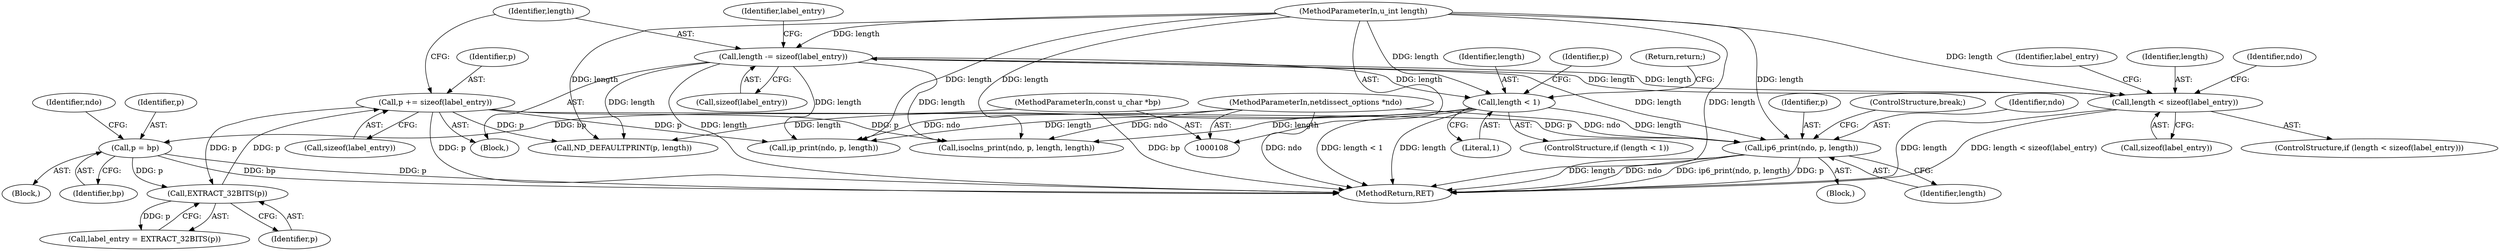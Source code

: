 digraph "0_tcpdump_1dcd10aceabbc03bf571ea32b892c522cbe923de_11@pointer" {
"1000334" [label="(Call,ip6_print(ndo, p, length))"];
"1000109" [label="(MethodParameterIn,netdissect_options *ndo)"];
"1000217" [label="(Call,p += sizeof(label_entry))"];
"1000152" [label="(Call,EXTRACT_32BITS(p))"];
"1000123" [label="(Call,p = bp)"];
"1000110" [label="(MethodParameterIn,const u_char *bp)"];
"1000221" [label="(Call,length -= sizeof(label_entry))"];
"1000138" [label="(Call,length < sizeof(label_entry))"];
"1000111" [label="(MethodParameterIn,u_int length)"];
"1000248" [label="(Call,length < 1)"];
"1000112" [label="(Block,)"];
"1000125" [label="(Identifier,bp)"];
"1000219" [label="(Call,sizeof(label_entry))"];
"1000131" [label="(Block,)"];
"1000337" [label="(Identifier,length)"];
"1000150" [label="(Call,label_entry = EXTRACT_32BITS(p))"];
"1000152" [label="(Call,EXTRACT_32BITS(p))"];
"1000128" [label="(Identifier,ndo)"];
"1000227" [label="(Identifier,label_entry)"];
"1000336" [label="(Identifier,p)"];
"1000222" [label="(Identifier,length)"];
"1000221" [label="(Call,length -= sizeof(label_entry))"];
"1000354" [label="(MethodReturn,RET)"];
"1000334" [label="(Call,ip6_print(ndo, p, length))"];
"1000153" [label="(Identifier,p)"];
"1000123" [label="(Call,p = bp)"];
"1000249" [label="(Identifier,length)"];
"1000311" [label="(Call,ND_DEFAULTPRINT(p, length))"];
"1000340" [label="(Call,isoclns_print(ndo, p, length, length))"];
"1000250" [label="(Literal,1)"];
"1000218" [label="(Identifier,p)"];
"1000338" [label="(ControlStructure,break;)"];
"1000247" [label="(ControlStructure,if (length < 1))"];
"1000255" [label="(Identifier,p)"];
"1000110" [label="(MethodParameterIn,const u_char *bp)"];
"1000111" [label="(MethodParameterIn,u_int length)"];
"1000137" [label="(ControlStructure,if (length < sizeof(label_entry)))"];
"1000328" [label="(Call,ip_print(ndo, p, length))"];
"1000124" [label="(Identifier,p)"];
"1000335" [label="(Identifier,ndo)"];
"1000223" [label="(Call,sizeof(label_entry))"];
"1000140" [label="(Call,sizeof(label_entry))"];
"1000138" [label="(Call,length < sizeof(label_entry))"];
"1000109" [label="(MethodParameterIn,netdissect_options *ndo)"];
"1000252" [label="(Return,return;)"];
"1000151" [label="(Identifier,label_entry)"];
"1000139" [label="(Identifier,length)"];
"1000248" [label="(Call,length < 1)"];
"1000326" [label="(Block,)"];
"1000217" [label="(Call,p += sizeof(label_entry))"];
"1000145" [label="(Identifier,ndo)"];
"1000334" -> "1000326"  [label="AST: "];
"1000334" -> "1000337"  [label="CFG: "];
"1000335" -> "1000334"  [label="AST: "];
"1000336" -> "1000334"  [label="AST: "];
"1000337" -> "1000334"  [label="AST: "];
"1000338" -> "1000334"  [label="CFG: "];
"1000334" -> "1000354"  [label="DDG: ip6_print(ndo, p, length)"];
"1000334" -> "1000354"  [label="DDG: p"];
"1000334" -> "1000354"  [label="DDG: length"];
"1000334" -> "1000354"  [label="DDG: ndo"];
"1000109" -> "1000334"  [label="DDG: ndo"];
"1000217" -> "1000334"  [label="DDG: p"];
"1000221" -> "1000334"  [label="DDG: length"];
"1000248" -> "1000334"  [label="DDG: length"];
"1000111" -> "1000334"  [label="DDG: length"];
"1000109" -> "1000108"  [label="AST: "];
"1000109" -> "1000354"  [label="DDG: ndo"];
"1000109" -> "1000328"  [label="DDG: ndo"];
"1000109" -> "1000340"  [label="DDG: ndo"];
"1000217" -> "1000131"  [label="AST: "];
"1000217" -> "1000219"  [label="CFG: "];
"1000218" -> "1000217"  [label="AST: "];
"1000219" -> "1000217"  [label="AST: "];
"1000222" -> "1000217"  [label="CFG: "];
"1000217" -> "1000354"  [label="DDG: p"];
"1000217" -> "1000152"  [label="DDG: p"];
"1000152" -> "1000217"  [label="DDG: p"];
"1000217" -> "1000311"  [label="DDG: p"];
"1000217" -> "1000328"  [label="DDG: p"];
"1000217" -> "1000340"  [label="DDG: p"];
"1000152" -> "1000150"  [label="AST: "];
"1000152" -> "1000153"  [label="CFG: "];
"1000153" -> "1000152"  [label="AST: "];
"1000150" -> "1000152"  [label="CFG: "];
"1000152" -> "1000150"  [label="DDG: p"];
"1000123" -> "1000152"  [label="DDG: p"];
"1000123" -> "1000112"  [label="AST: "];
"1000123" -> "1000125"  [label="CFG: "];
"1000124" -> "1000123"  [label="AST: "];
"1000125" -> "1000123"  [label="AST: "];
"1000128" -> "1000123"  [label="CFG: "];
"1000123" -> "1000354"  [label="DDG: p"];
"1000123" -> "1000354"  [label="DDG: bp"];
"1000110" -> "1000123"  [label="DDG: bp"];
"1000110" -> "1000108"  [label="AST: "];
"1000110" -> "1000354"  [label="DDG: bp"];
"1000221" -> "1000131"  [label="AST: "];
"1000221" -> "1000223"  [label="CFG: "];
"1000222" -> "1000221"  [label="AST: "];
"1000223" -> "1000221"  [label="AST: "];
"1000227" -> "1000221"  [label="CFG: "];
"1000221" -> "1000354"  [label="DDG: length"];
"1000221" -> "1000138"  [label="DDG: length"];
"1000138" -> "1000221"  [label="DDG: length"];
"1000111" -> "1000221"  [label="DDG: length"];
"1000221" -> "1000248"  [label="DDG: length"];
"1000221" -> "1000311"  [label="DDG: length"];
"1000221" -> "1000328"  [label="DDG: length"];
"1000221" -> "1000340"  [label="DDG: length"];
"1000138" -> "1000137"  [label="AST: "];
"1000138" -> "1000140"  [label="CFG: "];
"1000139" -> "1000138"  [label="AST: "];
"1000140" -> "1000138"  [label="AST: "];
"1000145" -> "1000138"  [label="CFG: "];
"1000151" -> "1000138"  [label="CFG: "];
"1000138" -> "1000354"  [label="DDG: length < sizeof(label_entry)"];
"1000138" -> "1000354"  [label="DDG: length"];
"1000111" -> "1000138"  [label="DDG: length"];
"1000111" -> "1000108"  [label="AST: "];
"1000111" -> "1000354"  [label="DDG: length"];
"1000111" -> "1000248"  [label="DDG: length"];
"1000111" -> "1000311"  [label="DDG: length"];
"1000111" -> "1000328"  [label="DDG: length"];
"1000111" -> "1000340"  [label="DDG: length"];
"1000248" -> "1000247"  [label="AST: "];
"1000248" -> "1000250"  [label="CFG: "];
"1000249" -> "1000248"  [label="AST: "];
"1000250" -> "1000248"  [label="AST: "];
"1000252" -> "1000248"  [label="CFG: "];
"1000255" -> "1000248"  [label="CFG: "];
"1000248" -> "1000354"  [label="DDG: length < 1"];
"1000248" -> "1000354"  [label="DDG: length"];
"1000248" -> "1000311"  [label="DDG: length"];
"1000248" -> "1000328"  [label="DDG: length"];
"1000248" -> "1000340"  [label="DDG: length"];
}
